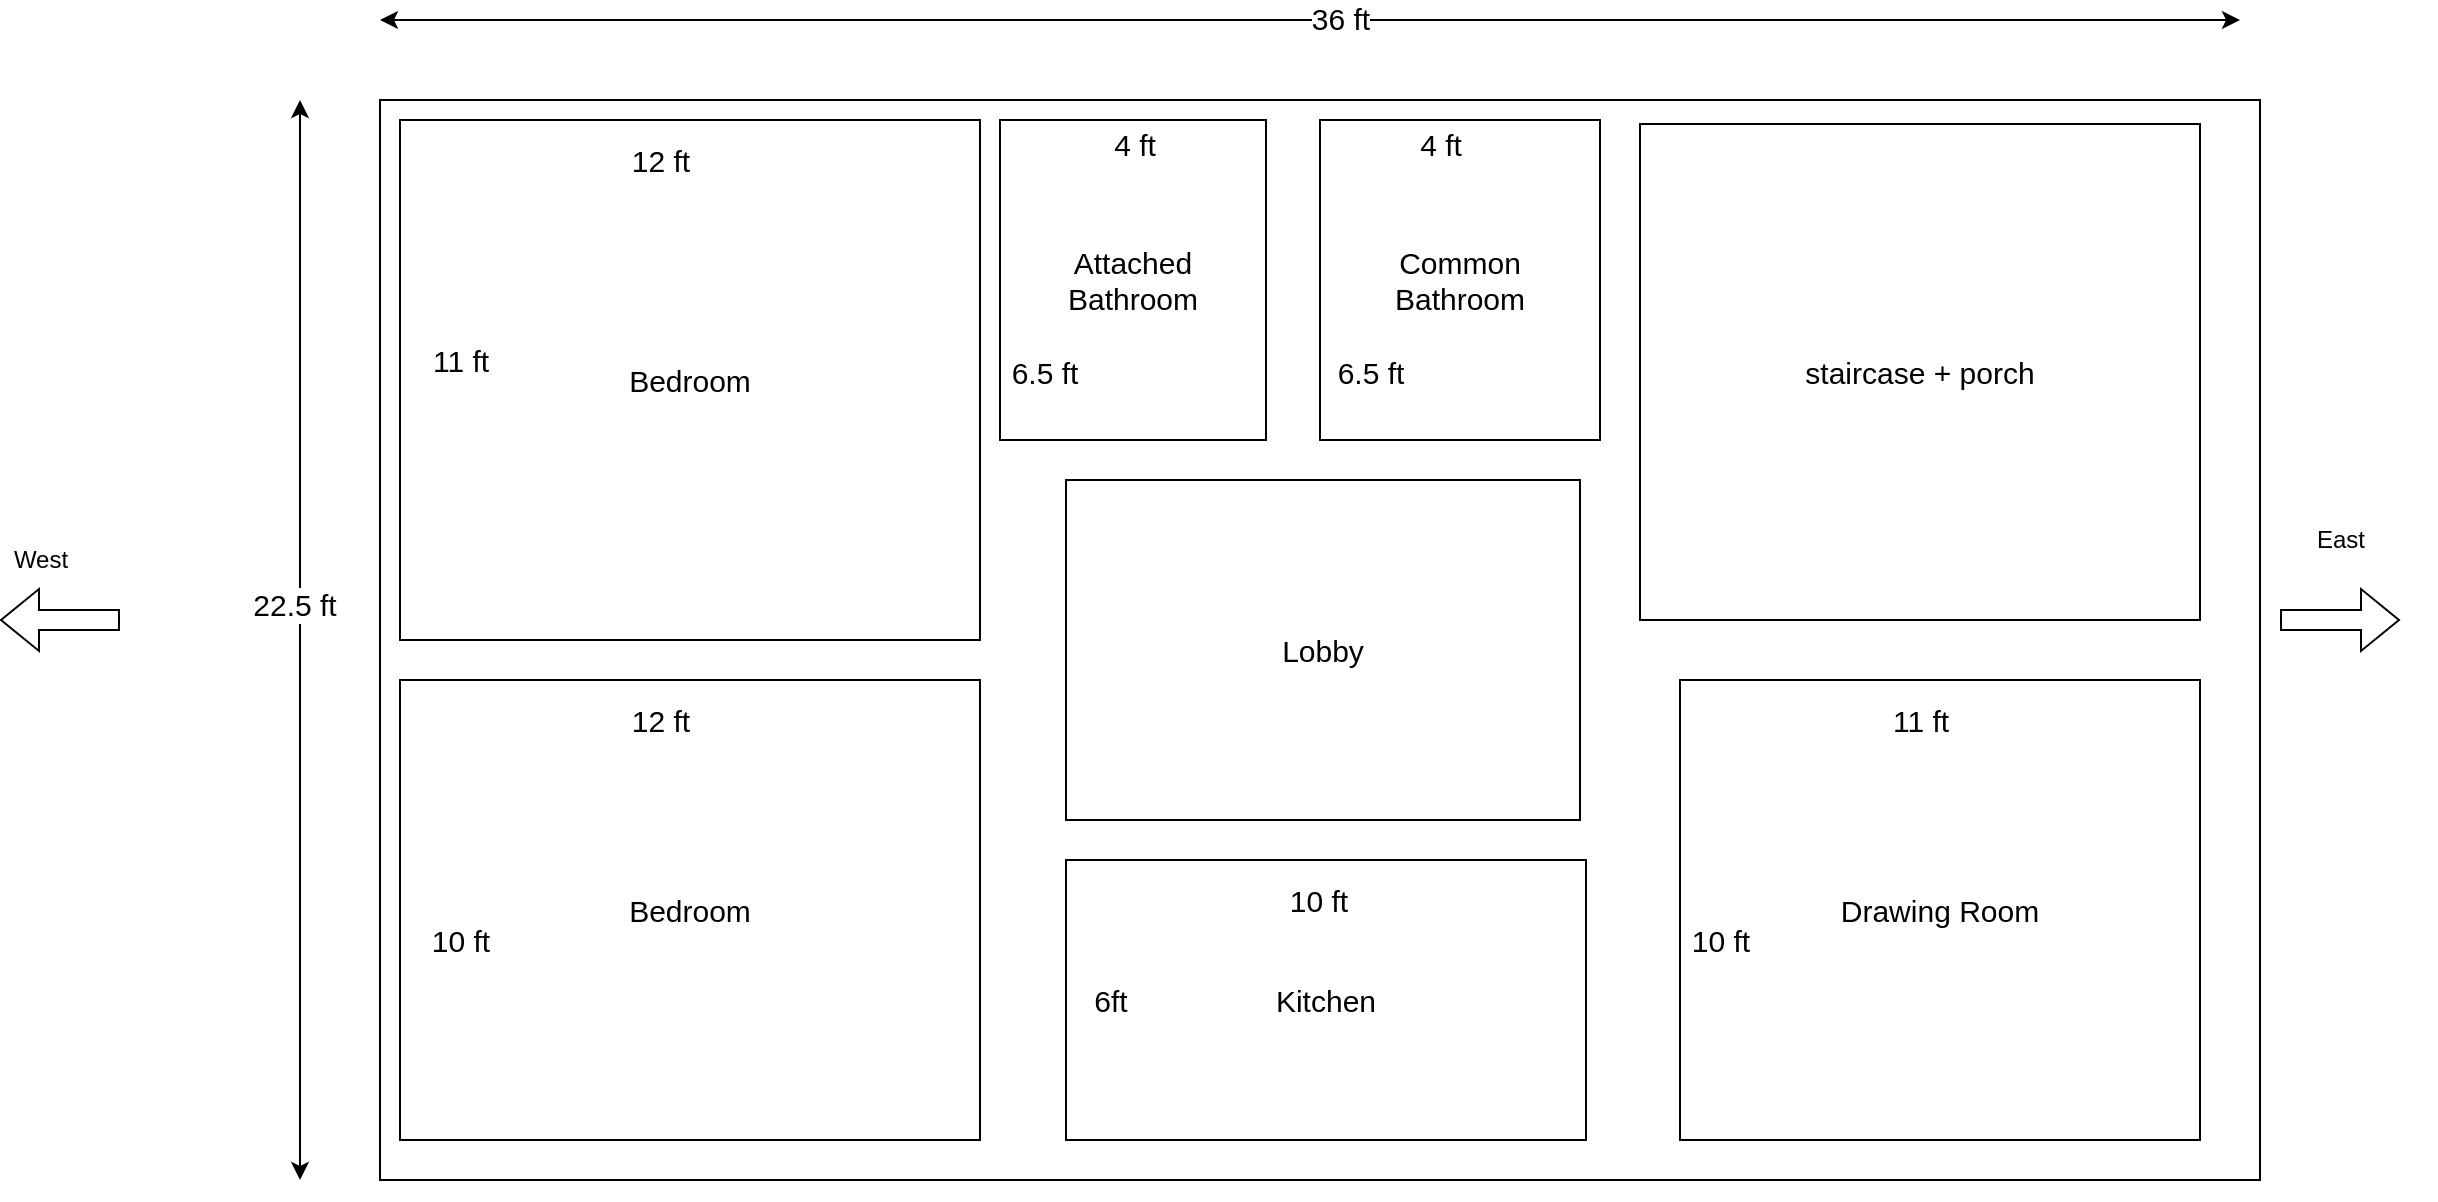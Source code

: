 <mxfile version="16.1.2" type="github">
  <diagram id="O9c0LoyrR7uuwzF4_adl" name="Page-1">
    <mxGraphModel dx="1483" dy="754" grid="1" gridSize="10" guides="1" tooltips="1" connect="1" arrows="1" fold="1" page="1" pageScale="1" pageWidth="1600" pageHeight="1200" math="0" shadow="0">
      <root>
        <mxCell id="0" />
        <mxCell id="1" parent="0" />
        <mxCell id="F5AmN065V3KzQCUJVzOb-2" value="" style="shape=flexArrow;endArrow=classic;html=1;rounded=0;" edge="1" parent="1">
          <mxGeometry width="50" height="50" relative="1" as="geometry">
            <mxPoint x="80" y="410" as="sourcePoint" />
            <mxPoint x="20" y="410" as="targetPoint" />
          </mxGeometry>
        </mxCell>
        <mxCell id="F5AmN065V3KzQCUJVzOb-3" value="West" style="text;html=1;resizable=0;autosize=1;align=center;verticalAlign=middle;points=[];fillColor=none;strokeColor=none;rounded=0;" vertex="1" parent="1">
          <mxGeometry x="20" y="370" width="40" height="20" as="geometry" />
        </mxCell>
        <mxCell id="F5AmN065V3KzQCUJVzOb-4" value="" style="shape=flexArrow;endArrow=classic;html=1;rounded=0;" edge="1" parent="1">
          <mxGeometry width="50" height="50" relative="1" as="geometry">
            <mxPoint x="1160" y="410" as="sourcePoint" />
            <mxPoint x="1220" y="410" as="targetPoint" />
          </mxGeometry>
        </mxCell>
        <mxCell id="F5AmN065V3KzQCUJVzOb-5" value="East" style="text;html=1;resizable=0;autosize=1;align=center;verticalAlign=middle;points=[];fillColor=none;strokeColor=none;rounded=0;" vertex="1" parent="1">
          <mxGeometry x="1170" y="360" width="40" height="20" as="geometry" />
        </mxCell>
        <mxCell id="F5AmN065V3KzQCUJVzOb-7" value="" style="rounded=0;whiteSpace=wrap;html=1;" vertex="1" parent="1">
          <mxGeometry x="210" y="150" width="940" height="540" as="geometry" />
        </mxCell>
        <mxCell id="F5AmN065V3KzQCUJVzOb-9" value="" style="endArrow=classic;startArrow=classic;html=1;rounded=0;" edge="1" parent="1">
          <mxGeometry width="50" height="50" relative="1" as="geometry">
            <mxPoint x="210" y="110" as="sourcePoint" />
            <mxPoint x="1140" y="110" as="targetPoint" />
          </mxGeometry>
        </mxCell>
        <mxCell id="F5AmN065V3KzQCUJVzOb-10" value="36 ft" style="edgeLabel;html=1;align=center;verticalAlign=middle;resizable=0;points=[];fontSize=15;" vertex="1" connectable="0" parent="F5AmN065V3KzQCUJVzOb-9">
          <mxGeometry x="0.118" y="1" relative="1" as="geometry">
            <mxPoint x="-40" as="offset" />
          </mxGeometry>
        </mxCell>
        <mxCell id="F5AmN065V3KzQCUJVzOb-11" value="" style="endArrow=classic;startArrow=classic;html=1;rounded=0;fontSize=15;" edge="1" parent="1">
          <mxGeometry width="50" height="50" relative="1" as="geometry">
            <mxPoint x="170" y="690" as="sourcePoint" />
            <mxPoint x="170" y="150" as="targetPoint" />
          </mxGeometry>
        </mxCell>
        <mxCell id="F5AmN065V3KzQCUJVzOb-12" value="22.5 ft" style="edgeLabel;html=1;align=center;verticalAlign=middle;resizable=0;points=[];fontSize=15;" vertex="1" connectable="0" parent="F5AmN065V3KzQCUJVzOb-11">
          <mxGeometry x="0.068" y="3" relative="1" as="geometry">
            <mxPoint as="offset" />
          </mxGeometry>
        </mxCell>
        <mxCell id="F5AmN065V3KzQCUJVzOb-13" value="Bedroom" style="rounded=0;whiteSpace=wrap;html=1;fontSize=15;" vertex="1" parent="1">
          <mxGeometry x="220" y="160" width="290" height="260" as="geometry" />
        </mxCell>
        <mxCell id="F5AmN065V3KzQCUJVzOb-17" value="12 ft" style="text;html=1;resizable=0;autosize=1;align=center;verticalAlign=middle;points=[];fillColor=none;strokeColor=none;rounded=0;fontSize=15;" vertex="1" parent="1">
          <mxGeometry x="330" y="170" width="40" height="20" as="geometry" />
        </mxCell>
        <mxCell id="F5AmN065V3KzQCUJVzOb-18" value="11 ft" style="text;html=1;resizable=0;autosize=1;align=center;verticalAlign=middle;points=[];fillColor=none;strokeColor=none;rounded=0;fontSize=15;" vertex="1" parent="1">
          <mxGeometry x="230" y="270" width="40" height="20" as="geometry" />
        </mxCell>
        <mxCell id="F5AmN065V3KzQCUJVzOb-19" value="Bedroom" style="rounded=0;whiteSpace=wrap;html=1;fontSize=15;" vertex="1" parent="1">
          <mxGeometry x="220" y="440" width="290" height="230" as="geometry" />
        </mxCell>
        <mxCell id="F5AmN065V3KzQCUJVzOb-20" value="12 ft" style="text;html=1;resizable=0;autosize=1;align=center;verticalAlign=middle;points=[];fillColor=none;strokeColor=none;rounded=0;fontSize=15;" vertex="1" parent="1">
          <mxGeometry x="330" y="450" width="40" height="20" as="geometry" />
        </mxCell>
        <mxCell id="F5AmN065V3KzQCUJVzOb-21" value="10 ft" style="text;html=1;resizable=0;autosize=1;align=center;verticalAlign=middle;points=[];fillColor=none;strokeColor=none;rounded=0;fontSize=15;" vertex="1" parent="1">
          <mxGeometry x="230" y="560" width="40" height="20" as="geometry" />
        </mxCell>
        <mxCell id="F5AmN065V3KzQCUJVzOb-22" value="&lt;div&gt;Attached&lt;/div&gt;&lt;div&gt;Bathroom&lt;/div&gt;" style="rounded=0;whiteSpace=wrap;html=1;fontSize=15;" vertex="1" parent="1">
          <mxGeometry x="520" y="160" width="133" height="160" as="geometry" />
        </mxCell>
        <mxCell id="F5AmN065V3KzQCUJVzOb-23" value="4 ft" style="text;html=1;resizable=0;autosize=1;align=center;verticalAlign=middle;points=[];fillColor=none;strokeColor=none;rounded=0;fontSize=15;" vertex="1" parent="1">
          <mxGeometry x="566.5" y="162" width="40" height="20" as="geometry" />
        </mxCell>
        <mxCell id="F5AmN065V3KzQCUJVzOb-24" value="6.5 ft" style="text;html=1;resizable=0;autosize=1;align=center;verticalAlign=middle;points=[];fillColor=none;strokeColor=none;rounded=0;fontSize=15;" vertex="1" parent="1">
          <mxGeometry x="516.5" y="276" width="50" height="20" as="geometry" />
        </mxCell>
        <mxCell id="F5AmN065V3KzQCUJVzOb-25" value="Common&lt;br&gt;Bathroom" style="rounded=0;whiteSpace=wrap;html=1;fontSize=15;" vertex="1" parent="1">
          <mxGeometry x="680" y="160" width="140" height="160" as="geometry" />
        </mxCell>
        <mxCell id="F5AmN065V3KzQCUJVzOb-26" value="4 ft" style="text;html=1;resizable=0;autosize=1;align=center;verticalAlign=middle;points=[];fillColor=none;strokeColor=none;rounded=0;fontSize=15;" vertex="1" parent="1">
          <mxGeometry x="720" y="162" width="40" height="20" as="geometry" />
        </mxCell>
        <mxCell id="F5AmN065V3KzQCUJVzOb-27" value="6.5 ft" style="text;html=1;resizable=0;autosize=1;align=center;verticalAlign=middle;points=[];fillColor=none;strokeColor=none;rounded=0;fontSize=15;" vertex="1" parent="1">
          <mxGeometry x="680" y="276" width="50" height="20" as="geometry" />
        </mxCell>
        <mxCell id="F5AmN065V3KzQCUJVzOb-28" value="Kitchen" style="rounded=0;whiteSpace=wrap;html=1;fontSize=15;" vertex="1" parent="1">
          <mxGeometry x="553" y="530" width="260" height="140" as="geometry" />
        </mxCell>
        <mxCell id="F5AmN065V3KzQCUJVzOb-29" value="10 ft" style="text;html=1;resizable=0;autosize=1;align=center;verticalAlign=middle;points=[];fillColor=none;strokeColor=none;rounded=0;fontSize=15;" vertex="1" parent="1">
          <mxGeometry x="659" y="540" width="40" height="20" as="geometry" />
        </mxCell>
        <mxCell id="F5AmN065V3KzQCUJVzOb-30" value="6ft" style="text;html=1;resizable=0;autosize=1;align=center;verticalAlign=middle;points=[];fillColor=none;strokeColor=none;rounded=0;fontSize=15;" vertex="1" parent="1">
          <mxGeometry x="560" y="590" width="30" height="20" as="geometry" />
        </mxCell>
        <mxCell id="F5AmN065V3KzQCUJVzOb-31" value="Drawing Room" style="rounded=0;whiteSpace=wrap;html=1;fontSize=15;" vertex="1" parent="1">
          <mxGeometry x="860" y="440" width="260" height="230" as="geometry" />
        </mxCell>
        <mxCell id="F5AmN065V3KzQCUJVzOb-32" value="11 ft" style="text;html=1;resizable=0;autosize=1;align=center;verticalAlign=middle;points=[];fillColor=none;strokeColor=none;rounded=0;fontSize=15;" vertex="1" parent="1">
          <mxGeometry x="960" y="450" width="40" height="20" as="geometry" />
        </mxCell>
        <mxCell id="F5AmN065V3KzQCUJVzOb-33" value="10 ft" style="text;html=1;resizable=0;autosize=1;align=center;verticalAlign=middle;points=[];fillColor=none;strokeColor=none;rounded=0;fontSize=15;" vertex="1" parent="1">
          <mxGeometry x="860" y="560" width="40" height="20" as="geometry" />
        </mxCell>
        <mxCell id="F5AmN065V3KzQCUJVzOb-34" value="Lobby" style="rounded=0;whiteSpace=wrap;html=1;fontSize=15;" vertex="1" parent="1">
          <mxGeometry x="553" y="340" width="257" height="170" as="geometry" />
        </mxCell>
        <mxCell id="F5AmN065V3KzQCUJVzOb-36" value="staircase + porch" style="rounded=0;whiteSpace=wrap;html=1;fontSize=15;" vertex="1" parent="1">
          <mxGeometry x="840" y="162" width="280" height="248" as="geometry" />
        </mxCell>
        <mxCell id="F5AmN065V3KzQCUJVzOb-38" value="" style="shape=image;html=1;verticalAlign=top;verticalLabelPosition=bottom;labelBackgroundColor=#ffffff;imageAspect=0;aspect=fixed;image=https://cdn0.iconfinder.com/data/icons/simple-lines-filled/32/39_Exit_Arrow_Door_Signout_Out_Close-128.png;fontSize=15;" vertex="1" parent="1">
          <mxGeometry x="1170" y="190" width="68" height="68" as="geometry" />
        </mxCell>
      </root>
    </mxGraphModel>
  </diagram>
</mxfile>
